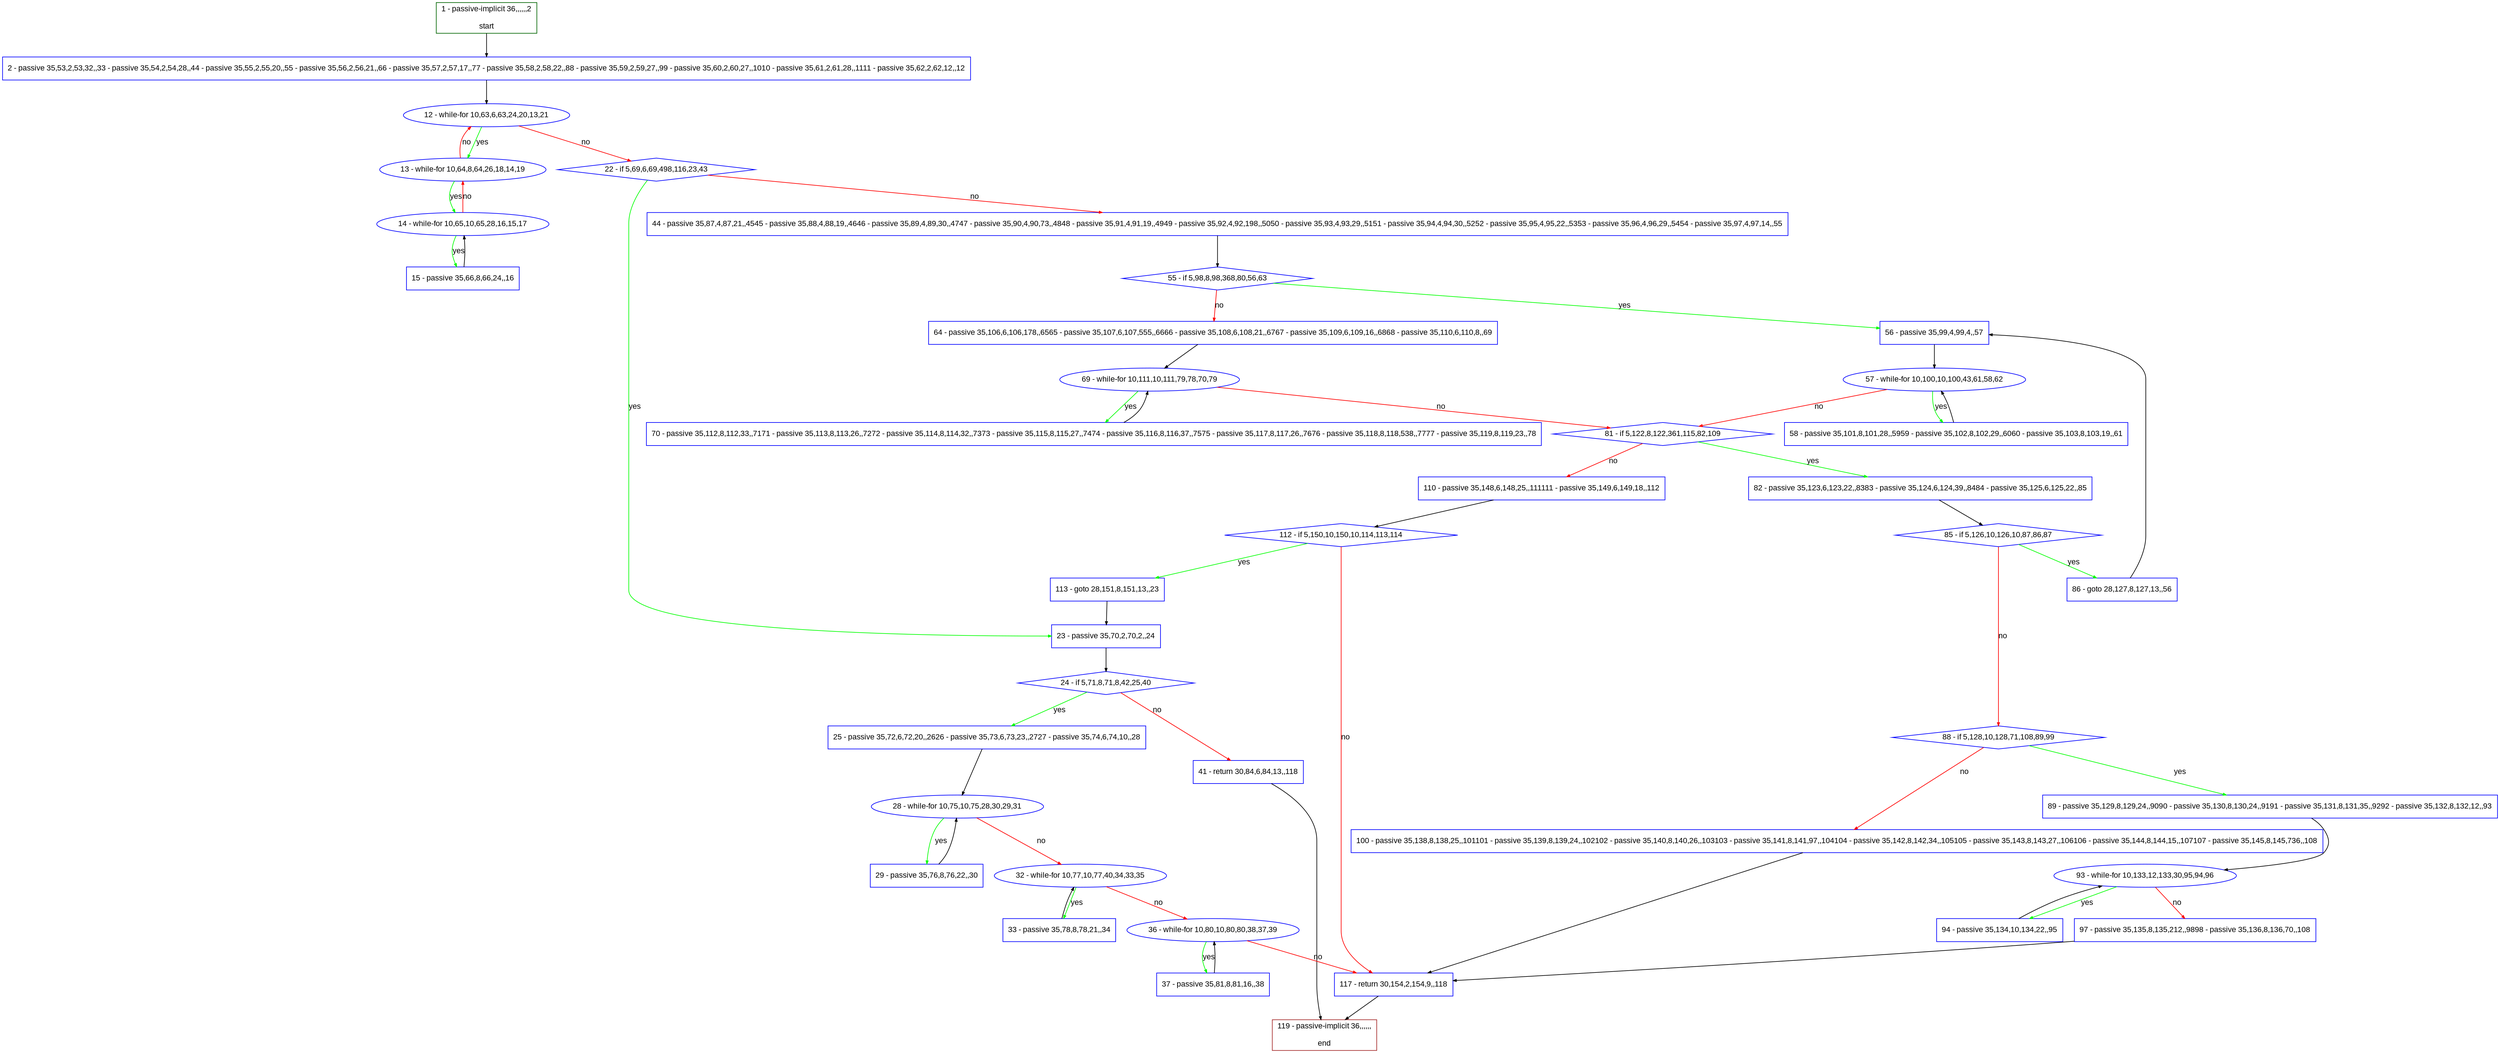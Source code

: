 digraph "" {
  graph [pack="true", label="", fontsize="12", packmode="clust", fontname="Arial", fillcolor="#FFFFCC", bgcolor="white", style="rounded,filled", compound="true"];
  node [node_initialized="no", label="", color="grey", fontsize="12", fillcolor="white", fontname="Arial", style="filled", shape="rectangle", compound="true", fixedsize="false"];
  edge [fontcolor="black", arrowhead="normal", arrowtail="none", arrowsize="0.5", ltail="", label="", color="black", fontsize="12", lhead="", fontname="Arial", dir="forward", compound="true"];
  __N1 [label="2 - passive 35,53,2,53,32,,33 - passive 35,54,2,54,28,,44 - passive 35,55,2,55,20,,55 - passive 35,56,2,56,21,,66 - passive 35,57,2,57,17,,77 - passive 35,58,2,58,22,,88 - passive 35,59,2,59,27,,99 - passive 35,60,2,60,27,,1010 - passive 35,61,2,61,28,,1111 - passive 35,62,2,62,12,,12", color="#0000ff", fillcolor="#ffffff", style="filled", shape="box"];
  __N2 [label="1 - passive-implicit 36,,,,,,2\n\nstart", color="#006400", fillcolor="#ffffff", style="filled", shape="box"];
  __N3 [label="12 - while-for 10,63,6,63,24,20,13,21", color="#0000ff", fillcolor="#ffffff", style="filled", shape="oval"];
  __N4 [label="13 - while-for 10,64,8,64,26,18,14,19", color="#0000ff", fillcolor="#ffffff", style="filled", shape="oval"];
  __N5 [label="22 - if 5,69,6,69,498,116,23,43", color="#0000ff", fillcolor="#ffffff", style="filled", shape="diamond"];
  __N6 [label="14 - while-for 10,65,10,65,28,16,15,17", color="#0000ff", fillcolor="#ffffff", style="filled", shape="oval"];
  __N7 [label="15 - passive 35,66,8,66,24,,16", color="#0000ff", fillcolor="#ffffff", style="filled", shape="box"];
  __N8 [label="23 - passive 35,70,2,70,2,,24", color="#0000ff", fillcolor="#ffffff", style="filled", shape="box"];
  __N9 [label="44 - passive 35,87,4,87,21,,4545 - passive 35,88,4,88,19,,4646 - passive 35,89,4,89,30,,4747 - passive 35,90,4,90,73,,4848 - passive 35,91,4,91,19,,4949 - passive 35,92,4,92,198,,5050 - passive 35,93,4,93,29,,5151 - passive 35,94,4,94,30,,5252 - passive 35,95,4,95,22,,5353 - passive 35,96,4,96,29,,5454 - passive 35,97,4,97,14,,55", color="#0000ff", fillcolor="#ffffff", style="filled", shape="box"];
  __N10 [label="24 - if 5,71,8,71,8,42,25,40", color="#0000ff", fillcolor="#ffffff", style="filled", shape="diamond"];
  __N11 [label="25 - passive 35,72,6,72,20,,2626 - passive 35,73,6,73,23,,2727 - passive 35,74,6,74,10,,28", color="#0000ff", fillcolor="#ffffff", style="filled", shape="box"];
  __N12 [label="41 - return 30,84,6,84,13,,118", color="#0000ff", fillcolor="#ffffff", style="filled", shape="box"];
  __N13 [label="28 - while-for 10,75,10,75,28,30,29,31", color="#0000ff", fillcolor="#ffffff", style="filled", shape="oval"];
  __N14 [label="29 - passive 35,76,8,76,22,,30", color="#0000ff", fillcolor="#ffffff", style="filled", shape="box"];
  __N15 [label="32 - while-for 10,77,10,77,40,34,33,35", color="#0000ff", fillcolor="#ffffff", style="filled", shape="oval"];
  __N16 [label="33 - passive 35,78,8,78,21,,34", color="#0000ff", fillcolor="#ffffff", style="filled", shape="box"];
  __N17 [label="36 - while-for 10,80,10,80,80,38,37,39", color="#0000ff", fillcolor="#ffffff", style="filled", shape="oval"];
  __N18 [label="37 - passive 35,81,8,81,16,,38", color="#0000ff", fillcolor="#ffffff", style="filled", shape="box"];
  __N19 [label="117 - return 30,154,2,154,9,,118", color="#0000ff", fillcolor="#ffffff", style="filled", shape="box"];
  __N20 [label="119 - passive-implicit 36,,,,,,\n\nend", color="#a52a2a", fillcolor="#ffffff", style="filled", shape="box"];
  __N21 [label="55 - if 5,98,8,98,368,80,56,63", color="#0000ff", fillcolor="#ffffff", style="filled", shape="diamond"];
  __N22 [label="56 - passive 35,99,4,99,4,,57", color="#0000ff", fillcolor="#ffffff", style="filled", shape="box"];
  __N23 [label="64 - passive 35,106,6,106,178,,6565 - passive 35,107,6,107,555,,6666 - passive 35,108,6,108,21,,6767 - passive 35,109,6,109,16,,6868 - passive 35,110,6,110,8,,69", color="#0000ff", fillcolor="#ffffff", style="filled", shape="box"];
  __N24 [label="57 - while-for 10,100,10,100,43,61,58,62", color="#0000ff", fillcolor="#ffffff", style="filled", shape="oval"];
  __N25 [label="58 - passive 35,101,8,101,28,,5959 - passive 35,102,8,102,29,,6060 - passive 35,103,8,103,19,,61", color="#0000ff", fillcolor="#ffffff", style="filled", shape="box"];
  __N26 [label="81 - if 5,122,8,122,361,115,82,109", color="#0000ff", fillcolor="#ffffff", style="filled", shape="diamond"];
  __N27 [label="69 - while-for 10,111,10,111,79,78,70,79", color="#0000ff", fillcolor="#ffffff", style="filled", shape="oval"];
  __N28 [label="70 - passive 35,112,8,112,33,,7171 - passive 35,113,8,113,26,,7272 - passive 35,114,8,114,32,,7373 - passive 35,115,8,115,27,,7474 - passive 35,116,8,116,37,,7575 - passive 35,117,8,117,26,,7676 - passive 35,118,8,118,538,,7777 - passive 35,119,8,119,23,,78", color="#0000ff", fillcolor="#ffffff", style="filled", shape="box"];
  __N29 [label="82 - passive 35,123,6,123,22,,8383 - passive 35,124,6,124,39,,8484 - passive 35,125,6,125,22,,85", color="#0000ff", fillcolor="#ffffff", style="filled", shape="box"];
  __N30 [label="110 - passive 35,148,6,148,25,,111111 - passive 35,149,6,149,18,,112", color="#0000ff", fillcolor="#ffffff", style="filled", shape="box"];
  __N31 [label="85 - if 5,126,10,126,10,87,86,87", color="#0000ff", fillcolor="#ffffff", style="filled", shape="diamond"];
  __N32 [label="86 - goto 28,127,8,127,13,,56", color="#0000ff", fillcolor="#ffffff", style="filled", shape="box"];
  __N33 [label="88 - if 5,128,10,128,71,108,89,99", color="#0000ff", fillcolor="#ffffff", style="filled", shape="diamond"];
  __N34 [label="89 - passive 35,129,8,129,24,,9090 - passive 35,130,8,130,24,,9191 - passive 35,131,8,131,35,,9292 - passive 35,132,8,132,12,,93", color="#0000ff", fillcolor="#ffffff", style="filled", shape="box"];
  __N35 [label="100 - passive 35,138,8,138,25,,101101 - passive 35,139,8,139,24,,102102 - passive 35,140,8,140,26,,103103 - passive 35,141,8,141,97,,104104 - passive 35,142,8,142,34,,105105 - passive 35,143,8,143,27,,106106 - passive 35,144,8,144,15,,107107 - passive 35,145,8,145,736,,108", color="#0000ff", fillcolor="#ffffff", style="filled", shape="box"];
  __N36 [label="93 - while-for 10,133,12,133,30,95,94,96", color="#0000ff", fillcolor="#ffffff", style="filled", shape="oval"];
  __N37 [label="94 - passive 35,134,10,134,22,,95", color="#0000ff", fillcolor="#ffffff", style="filled", shape="box"];
  __N38 [label="97 - passive 35,135,8,135,212,,9898 - passive 35,136,8,136,70,,108", color="#0000ff", fillcolor="#ffffff", style="filled", shape="box"];
  __N39 [label="112 - if 5,150,10,150,10,114,113,114", color="#0000ff", fillcolor="#ffffff", style="filled", shape="diamond"];
  __N40 [label="113 - goto 28,151,8,151,13,,23", color="#0000ff", fillcolor="#ffffff", style="filled", shape="box"];
  __N2 -> __N1 [arrowhead="normal", arrowtail="none", color="#000000", label="", dir="forward"];
  __N1 -> __N3 [arrowhead="normal", arrowtail="none", color="#000000", label="", dir="forward"];
  __N3 -> __N4 [arrowhead="normal", arrowtail="none", color="#00ff00", label="yes", dir="forward"];
  __N4 -> __N3 [arrowhead="normal", arrowtail="none", color="#ff0000", label="no", dir="forward"];
  __N3 -> __N5 [arrowhead="normal", arrowtail="none", color="#ff0000", label="no", dir="forward"];
  __N4 -> __N6 [arrowhead="normal", arrowtail="none", color="#00ff00", label="yes", dir="forward"];
  __N6 -> __N4 [arrowhead="normal", arrowtail="none", color="#ff0000", label="no", dir="forward"];
  __N6 -> __N7 [arrowhead="normal", arrowtail="none", color="#00ff00", label="yes", dir="forward"];
  __N7 -> __N6 [arrowhead="normal", arrowtail="none", color="#000000", label="", dir="forward"];
  __N5 -> __N8 [arrowhead="normal", arrowtail="none", color="#00ff00", label="yes", dir="forward"];
  __N5 -> __N9 [arrowhead="normal", arrowtail="none", color="#ff0000", label="no", dir="forward"];
  __N8 -> __N10 [arrowhead="normal", arrowtail="none", color="#000000", label="", dir="forward"];
  __N10 -> __N11 [arrowhead="normal", arrowtail="none", color="#00ff00", label="yes", dir="forward"];
  __N10 -> __N12 [arrowhead="normal", arrowtail="none", color="#ff0000", label="no", dir="forward"];
  __N11 -> __N13 [arrowhead="normal", arrowtail="none", color="#000000", label="", dir="forward"];
  __N13 -> __N14 [arrowhead="normal", arrowtail="none", color="#00ff00", label="yes", dir="forward"];
  __N14 -> __N13 [arrowhead="normal", arrowtail="none", color="#000000", label="", dir="forward"];
  __N13 -> __N15 [arrowhead="normal", arrowtail="none", color="#ff0000", label="no", dir="forward"];
  __N15 -> __N16 [arrowhead="normal", arrowtail="none", color="#00ff00", label="yes", dir="forward"];
  __N16 -> __N15 [arrowhead="normal", arrowtail="none", color="#000000", label="", dir="forward"];
  __N15 -> __N17 [arrowhead="normal", arrowtail="none", color="#ff0000", label="no", dir="forward"];
  __N17 -> __N18 [arrowhead="normal", arrowtail="none", color="#00ff00", label="yes", dir="forward"];
  __N18 -> __N17 [arrowhead="normal", arrowtail="none", color="#000000", label="", dir="forward"];
  __N17 -> __N19 [arrowhead="normal", arrowtail="none", color="#ff0000", label="no", dir="forward"];
  __N12 -> __N20 [arrowhead="normal", arrowtail="none", color="#000000", label="", dir="forward"];
  __N9 -> __N21 [arrowhead="normal", arrowtail="none", color="#000000", label="", dir="forward"];
  __N21 -> __N22 [arrowhead="normal", arrowtail="none", color="#00ff00", label="yes", dir="forward"];
  __N21 -> __N23 [arrowhead="normal", arrowtail="none", color="#ff0000", label="no", dir="forward"];
  __N22 -> __N24 [arrowhead="normal", arrowtail="none", color="#000000", label="", dir="forward"];
  __N24 -> __N25 [arrowhead="normal", arrowtail="none", color="#00ff00", label="yes", dir="forward"];
  __N25 -> __N24 [arrowhead="normal", arrowtail="none", color="#000000", label="", dir="forward"];
  __N24 -> __N26 [arrowhead="normal", arrowtail="none", color="#ff0000", label="no", dir="forward"];
  __N23 -> __N27 [arrowhead="normal", arrowtail="none", color="#000000", label="", dir="forward"];
  __N27 -> __N28 [arrowhead="normal", arrowtail="none", color="#00ff00", label="yes", dir="forward"];
  __N28 -> __N27 [arrowhead="normal", arrowtail="none", color="#000000", label="", dir="forward"];
  __N27 -> __N26 [arrowhead="normal", arrowtail="none", color="#ff0000", label="no", dir="forward"];
  __N26 -> __N29 [arrowhead="normal", arrowtail="none", color="#00ff00", label="yes", dir="forward"];
  __N26 -> __N30 [arrowhead="normal", arrowtail="none", color="#ff0000", label="no", dir="forward"];
  __N29 -> __N31 [arrowhead="normal", arrowtail="none", color="#000000", label="", dir="forward"];
  __N31 -> __N32 [arrowhead="normal", arrowtail="none", color="#00ff00", label="yes", dir="forward"];
  __N31 -> __N33 [arrowhead="normal", arrowtail="none", color="#ff0000", label="no", dir="forward"];
  __N32 -> __N22 [arrowhead="normal", arrowtail="none", color="#000000", label="", dir="forward"];
  __N33 -> __N34 [arrowhead="normal", arrowtail="none", color="#00ff00", label="yes", dir="forward"];
  __N33 -> __N35 [arrowhead="normal", arrowtail="none", color="#ff0000", label="no", dir="forward"];
  __N34 -> __N36 [arrowhead="normal", arrowtail="none", color="#000000", label="", dir="forward"];
  __N36 -> __N37 [arrowhead="normal", arrowtail="none", color="#00ff00", label="yes", dir="forward"];
  __N37 -> __N36 [arrowhead="normal", arrowtail="none", color="#000000", label="", dir="forward"];
  __N36 -> __N38 [arrowhead="normal", arrowtail="none", color="#ff0000", label="no", dir="forward"];
  __N38 -> __N19 [arrowhead="normal", arrowtail="none", color="#000000", label="", dir="forward"];
  __N35 -> __N19 [arrowhead="normal", arrowtail="none", color="#000000", label="", dir="forward"];
  __N30 -> __N39 [arrowhead="normal", arrowtail="none", color="#000000", label="", dir="forward"];
  __N39 -> __N40 [arrowhead="normal", arrowtail="none", color="#00ff00", label="yes", dir="forward"];
  __N39 -> __N19 [arrowhead="normal", arrowtail="none", color="#ff0000", label="no", dir="forward"];
  __N40 -> __N8 [arrowhead="normal", arrowtail="none", color="#000000", label="", dir="forward"];
  __N19 -> __N20 [arrowhead="normal", arrowtail="none", color="#000000", label="", dir="forward"];
}
